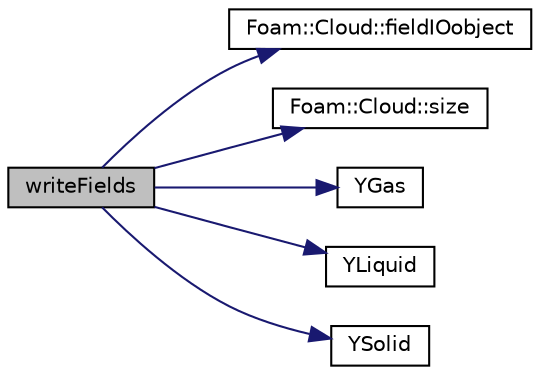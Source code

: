 digraph "writeFields"
{
  bgcolor="transparent";
  edge [fontname="Helvetica",fontsize="10",labelfontname="Helvetica",labelfontsize="10"];
  node [fontname="Helvetica",fontsize="10",shape=record];
  rankdir="LR";
  Node1 [label="writeFields",height=0.2,width=0.4,color="black", fillcolor="grey75", style="filled", fontcolor="black"];
  Node1 -> Node2 [color="midnightblue",fontsize="10",style="solid",fontname="Helvetica"];
  Node2 [label="Foam::Cloud::fieldIOobject",height=0.2,width=0.4,color="black",URL="$a00281.html#aeff14efb16617f98e54d9c0c0ac06a37",tooltip="Helper to construct IOobject for field and current time. "];
  Node1 -> Node3 [color="midnightblue",fontsize="10",style="solid",fontname="Helvetica"];
  Node3 [label="Foam::Cloud::size",height=0.2,width=0.4,color="black",URL="$a00281.html#a65cea301e2d6033c43932d12d91c792f"];
  Node1 -> Node4 [color="midnightblue",fontsize="10",style="solid",fontname="Helvetica"];
  Node4 [label="YGas",height=0.2,width=0.4,color="black",URL="$a02085.html#aaaaa77c088f6ea37f47e0f5979f9d8cf",tooltip="Return const access to mass fractions of gases. "];
  Node1 -> Node5 [color="midnightblue",fontsize="10",style="solid",fontname="Helvetica"];
  Node5 [label="YLiquid",height=0.2,width=0.4,color="black",URL="$a02085.html#a73b82b535bece8e426a63e77c329be41",tooltip="Return const access to mass fractions of liquids. "];
  Node1 -> Node6 [color="midnightblue",fontsize="10",style="solid",fontname="Helvetica"];
  Node6 [label="YSolid",height=0.2,width=0.4,color="black",URL="$a02085.html#af83b0b7108ae6c6230ac9f1f50dfa779",tooltip="Return const access to mass fractions of solids. "];
}
